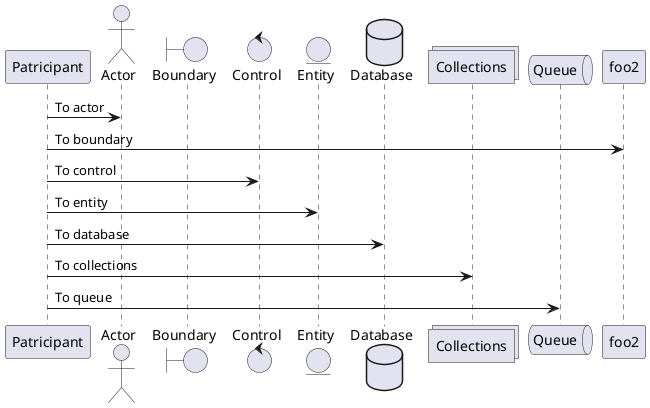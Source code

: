 @startuml
participant    Patricipant as Foo
actor          Actor       as Foo1
boundary       Boundary    as Foo2
control        Control     as Foo3
entity         Entity      as Foo4
database       Database    as Foo5
collections    Collections as Foo6
queue          Queue       as Foo7
Foo -> Foo1 : To actor
Foo -> foo2 : To boundary
Foo -> Foo3 : To control
Foo -> Foo4 : To entity
Foo -> Foo5 : To database
Foo -> Foo6 : To collections
Foo -> Foo7 : To queue
@enduml